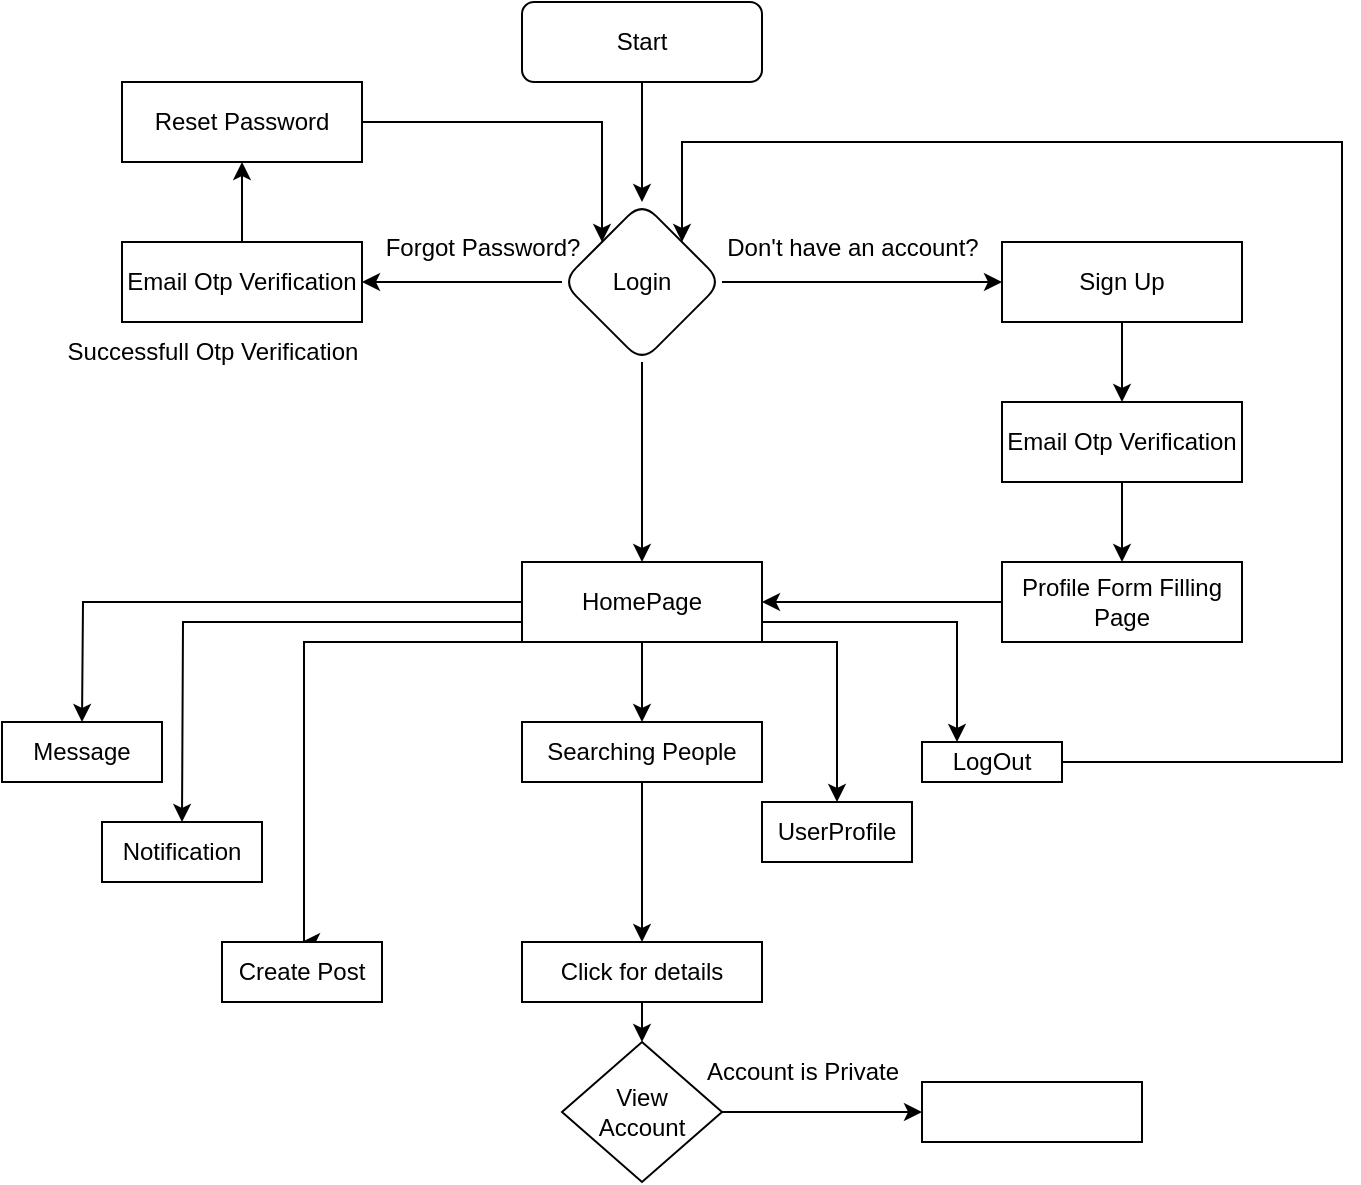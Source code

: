 <mxfile version="21.3.6" type="github">
  <diagram name="Page-1" id="sbGRG7M9xuiqy8XJDKN2">
    <mxGraphModel dx="1434" dy="774" grid="1" gridSize="10" guides="1" tooltips="1" connect="1" arrows="1" fold="1" page="1" pageScale="1" pageWidth="850" pageHeight="1100" math="0" shadow="0">
      <root>
        <mxCell id="0" />
        <mxCell id="1" parent="0" />
        <mxCell id="xdNbt9fjilotY_-k2by0-6" value="" style="edgeStyle=orthogonalEdgeStyle;rounded=0;orthogonalLoop=1;jettySize=auto;html=1;" edge="1" parent="1" source="xdNbt9fjilotY_-k2by0-1" target="xdNbt9fjilotY_-k2by0-5">
          <mxGeometry relative="1" as="geometry" />
        </mxCell>
        <mxCell id="xdNbt9fjilotY_-k2by0-1" value="Start" style="rounded=1;whiteSpace=wrap;html=1;" vertex="1" parent="1">
          <mxGeometry x="290" y="10" width="120" height="40" as="geometry" />
        </mxCell>
        <mxCell id="xdNbt9fjilotY_-k2by0-7" style="edgeStyle=orthogonalEdgeStyle;rounded=0;orthogonalLoop=1;jettySize=auto;html=1;" edge="1" parent="1" source="xdNbt9fjilotY_-k2by0-5">
          <mxGeometry relative="1" as="geometry">
            <mxPoint x="530" y="150" as="targetPoint" />
          </mxGeometry>
        </mxCell>
        <mxCell id="xdNbt9fjilotY_-k2by0-13" style="edgeStyle=orthogonalEdgeStyle;rounded=0;orthogonalLoop=1;jettySize=auto;html=1;" edge="1" parent="1" source="xdNbt9fjilotY_-k2by0-5">
          <mxGeometry relative="1" as="geometry">
            <mxPoint x="210" y="150" as="targetPoint" />
          </mxGeometry>
        </mxCell>
        <mxCell id="xdNbt9fjilotY_-k2by0-23" style="edgeStyle=orthogonalEdgeStyle;rounded=0;orthogonalLoop=1;jettySize=auto;html=1;" edge="1" parent="1" source="xdNbt9fjilotY_-k2by0-5" target="xdNbt9fjilotY_-k2by0-24">
          <mxGeometry relative="1" as="geometry">
            <mxPoint x="350" y="280" as="targetPoint" />
          </mxGeometry>
        </mxCell>
        <mxCell id="xdNbt9fjilotY_-k2by0-5" value="Login" style="rhombus;whiteSpace=wrap;html=1;rounded=1;" vertex="1" parent="1">
          <mxGeometry x="310" y="110" width="80" height="80" as="geometry" />
        </mxCell>
        <mxCell id="xdNbt9fjilotY_-k2by0-8" value="Don&#39;t have an account?" style="text;html=1;align=center;verticalAlign=middle;resizable=0;points=[];autosize=1;strokeColor=none;fillColor=none;" vertex="1" parent="1">
          <mxGeometry x="380" y="118" width="150" height="30" as="geometry" />
        </mxCell>
        <mxCell id="xdNbt9fjilotY_-k2by0-12" value="" style="edgeStyle=orthogonalEdgeStyle;rounded=0;orthogonalLoop=1;jettySize=auto;html=1;" edge="1" parent="1" source="xdNbt9fjilotY_-k2by0-10" target="xdNbt9fjilotY_-k2by0-11">
          <mxGeometry relative="1" as="geometry" />
        </mxCell>
        <mxCell id="xdNbt9fjilotY_-k2by0-10" value="Sign Up" style="rounded=0;whiteSpace=wrap;html=1;" vertex="1" parent="1">
          <mxGeometry x="530" y="130" width="120" height="40" as="geometry" />
        </mxCell>
        <mxCell id="xdNbt9fjilotY_-k2by0-21" value="" style="edgeStyle=orthogonalEdgeStyle;rounded=0;orthogonalLoop=1;jettySize=auto;html=1;" edge="1" parent="1" source="xdNbt9fjilotY_-k2by0-11" target="xdNbt9fjilotY_-k2by0-20">
          <mxGeometry relative="1" as="geometry" />
        </mxCell>
        <mxCell id="xdNbt9fjilotY_-k2by0-11" value="Email Otp Verification" style="whiteSpace=wrap;html=1;rounded=0;" vertex="1" parent="1">
          <mxGeometry x="530" y="210" width="120" height="40" as="geometry" />
        </mxCell>
        <mxCell id="xdNbt9fjilotY_-k2by0-14" value="Forgot Password?" style="text;html=1;align=center;verticalAlign=middle;resizable=0;points=[];autosize=1;strokeColor=none;fillColor=none;" vertex="1" parent="1">
          <mxGeometry x="210" y="118" width="120" height="30" as="geometry" />
        </mxCell>
        <mxCell id="xdNbt9fjilotY_-k2by0-17" value="" style="edgeStyle=orthogonalEdgeStyle;rounded=0;orthogonalLoop=1;jettySize=auto;html=1;" edge="1" parent="1" source="xdNbt9fjilotY_-k2by0-15" target="xdNbt9fjilotY_-k2by0-16">
          <mxGeometry relative="1" as="geometry" />
        </mxCell>
        <mxCell id="xdNbt9fjilotY_-k2by0-15" value="Email Otp Verification" style="rounded=0;whiteSpace=wrap;html=1;" vertex="1" parent="1">
          <mxGeometry x="90" y="130" width="120" height="40" as="geometry" />
        </mxCell>
        <mxCell id="xdNbt9fjilotY_-k2by0-22" style="edgeStyle=orthogonalEdgeStyle;rounded=0;orthogonalLoop=1;jettySize=auto;html=1;entryX=0;entryY=0;entryDx=0;entryDy=0;" edge="1" parent="1" source="xdNbt9fjilotY_-k2by0-16" target="xdNbt9fjilotY_-k2by0-5">
          <mxGeometry relative="1" as="geometry" />
        </mxCell>
        <mxCell id="xdNbt9fjilotY_-k2by0-16" value="Reset Password" style="whiteSpace=wrap;html=1;rounded=0;" vertex="1" parent="1">
          <mxGeometry x="90" y="50" width="120" height="40" as="geometry" />
        </mxCell>
        <mxCell id="xdNbt9fjilotY_-k2by0-19" value="Successfull Otp Verification" style="text;html=1;align=center;verticalAlign=middle;resizable=0;points=[];autosize=1;strokeColor=none;fillColor=none;" vertex="1" parent="1">
          <mxGeometry x="50" y="170" width="170" height="30" as="geometry" />
        </mxCell>
        <mxCell id="xdNbt9fjilotY_-k2by0-26" style="edgeStyle=orthogonalEdgeStyle;rounded=0;orthogonalLoop=1;jettySize=auto;html=1;exitX=0;exitY=0.5;exitDx=0;exitDy=0;entryX=1;entryY=0.5;entryDx=0;entryDy=0;" edge="1" parent="1" source="xdNbt9fjilotY_-k2by0-20" target="xdNbt9fjilotY_-k2by0-24">
          <mxGeometry relative="1" as="geometry" />
        </mxCell>
        <mxCell id="xdNbt9fjilotY_-k2by0-20" value="Profile Form Filling Page" style="whiteSpace=wrap;html=1;rounded=0;" vertex="1" parent="1">
          <mxGeometry x="530" y="290" width="120" height="40" as="geometry" />
        </mxCell>
        <mxCell id="xdNbt9fjilotY_-k2by0-28" style="edgeStyle=orthogonalEdgeStyle;rounded=0;orthogonalLoop=1;jettySize=auto;html=1;" edge="1" parent="1" source="xdNbt9fjilotY_-k2by0-24">
          <mxGeometry relative="1" as="geometry">
            <mxPoint x="350" y="370" as="targetPoint" />
          </mxGeometry>
        </mxCell>
        <mxCell id="xdNbt9fjilotY_-k2by0-30" style="edgeStyle=orthogonalEdgeStyle;rounded=0;orthogonalLoop=1;jettySize=auto;html=1;" edge="1" parent="1" source="xdNbt9fjilotY_-k2by0-24">
          <mxGeometry relative="1" as="geometry">
            <mxPoint x="70" y="370" as="targetPoint" />
          </mxGeometry>
        </mxCell>
        <mxCell id="xdNbt9fjilotY_-k2by0-32" style="edgeStyle=orthogonalEdgeStyle;rounded=0;orthogonalLoop=1;jettySize=auto;html=1;exitX=0;exitY=0.75;exitDx=0;exitDy=0;" edge="1" parent="1" source="xdNbt9fjilotY_-k2by0-24">
          <mxGeometry relative="1" as="geometry">
            <mxPoint x="120" y="420" as="targetPoint" />
          </mxGeometry>
        </mxCell>
        <mxCell id="xdNbt9fjilotY_-k2by0-34" style="edgeStyle=orthogonalEdgeStyle;rounded=0;orthogonalLoop=1;jettySize=auto;html=1;exitX=0;exitY=1;exitDx=0;exitDy=0;" edge="1" parent="1" source="xdNbt9fjilotY_-k2by0-24">
          <mxGeometry relative="1" as="geometry">
            <mxPoint x="180" y="480" as="targetPoint" />
            <Array as="points">
              <mxPoint x="181" y="330" />
            </Array>
          </mxGeometry>
        </mxCell>
        <mxCell id="xdNbt9fjilotY_-k2by0-46" style="edgeStyle=orthogonalEdgeStyle;rounded=0;orthogonalLoop=1;jettySize=auto;html=1;exitX=1;exitY=1;exitDx=0;exitDy=0;entryX=0.5;entryY=0;entryDx=0;entryDy=0;" edge="1" parent="1" source="xdNbt9fjilotY_-k2by0-24" target="xdNbt9fjilotY_-k2by0-37">
          <mxGeometry relative="1" as="geometry">
            <Array as="points">
              <mxPoint x="448" y="330" />
            </Array>
          </mxGeometry>
        </mxCell>
        <mxCell id="xdNbt9fjilotY_-k2by0-48" style="edgeStyle=orthogonalEdgeStyle;rounded=0;orthogonalLoop=1;jettySize=auto;html=1;exitX=1;exitY=0.75;exitDx=0;exitDy=0;entryX=0.25;entryY=0;entryDx=0;entryDy=0;" edge="1" parent="1" source="xdNbt9fjilotY_-k2by0-24" target="xdNbt9fjilotY_-k2by0-43">
          <mxGeometry relative="1" as="geometry" />
        </mxCell>
        <mxCell id="xdNbt9fjilotY_-k2by0-24" value="HomePage" style="rounded=0;whiteSpace=wrap;html=1;" vertex="1" parent="1">
          <mxGeometry x="290" y="290" width="120" height="40" as="geometry" />
        </mxCell>
        <mxCell id="xdNbt9fjilotY_-k2by0-40" style="edgeStyle=orthogonalEdgeStyle;rounded=0;orthogonalLoop=1;jettySize=auto;html=1;" edge="1" parent="1" source="xdNbt9fjilotY_-k2by0-29">
          <mxGeometry relative="1" as="geometry">
            <mxPoint x="350" y="480" as="targetPoint" />
          </mxGeometry>
        </mxCell>
        <mxCell id="xdNbt9fjilotY_-k2by0-29" value="Searching People" style="rounded=0;whiteSpace=wrap;html=1;" vertex="1" parent="1">
          <mxGeometry x="290" y="370" width="120" height="30" as="geometry" />
        </mxCell>
        <mxCell id="xdNbt9fjilotY_-k2by0-31" value="Message" style="rounded=0;whiteSpace=wrap;html=1;" vertex="1" parent="1">
          <mxGeometry x="30" y="370" width="80" height="30" as="geometry" />
        </mxCell>
        <mxCell id="xdNbt9fjilotY_-k2by0-33" value="Notification" style="rounded=0;whiteSpace=wrap;html=1;" vertex="1" parent="1">
          <mxGeometry x="80" y="420" width="80" height="30" as="geometry" />
        </mxCell>
        <mxCell id="xdNbt9fjilotY_-k2by0-35" value="Create Post" style="rounded=0;whiteSpace=wrap;html=1;" vertex="1" parent="1">
          <mxGeometry x="140" y="480" width="80" height="30" as="geometry" />
        </mxCell>
        <mxCell id="xdNbt9fjilotY_-k2by0-37" value="UserProfile" style="rounded=0;whiteSpace=wrap;html=1;" vertex="1" parent="1">
          <mxGeometry x="410" y="410" width="75" height="30" as="geometry" />
        </mxCell>
        <mxCell id="xdNbt9fjilotY_-k2by0-51" value="" style="edgeStyle=orthogonalEdgeStyle;rounded=0;orthogonalLoop=1;jettySize=auto;html=1;" edge="1" parent="1" source="xdNbt9fjilotY_-k2by0-41">
          <mxGeometry relative="1" as="geometry">
            <mxPoint x="350" y="530" as="targetPoint" />
          </mxGeometry>
        </mxCell>
        <mxCell id="xdNbt9fjilotY_-k2by0-41" value="Click for details" style="rounded=0;whiteSpace=wrap;html=1;" vertex="1" parent="1">
          <mxGeometry x="290" y="480" width="120" height="30" as="geometry" />
        </mxCell>
        <mxCell id="xdNbt9fjilotY_-k2by0-49" style="edgeStyle=orthogonalEdgeStyle;rounded=0;orthogonalLoop=1;jettySize=auto;html=1;entryX=1;entryY=0;entryDx=0;entryDy=0;" edge="1" parent="1" source="xdNbt9fjilotY_-k2by0-43" target="xdNbt9fjilotY_-k2by0-5">
          <mxGeometry relative="1" as="geometry">
            <Array as="points">
              <mxPoint x="700" y="390" />
              <mxPoint x="700" y="80" />
              <mxPoint x="370" y="80" />
            </Array>
          </mxGeometry>
        </mxCell>
        <mxCell id="xdNbt9fjilotY_-k2by0-43" value="LogOut" style="rounded=0;whiteSpace=wrap;html=1;" vertex="1" parent="1">
          <mxGeometry x="490" y="380" width="70" height="20" as="geometry" />
        </mxCell>
        <mxCell id="xdNbt9fjilotY_-k2by0-56" style="edgeStyle=orthogonalEdgeStyle;rounded=0;orthogonalLoop=1;jettySize=auto;html=1;" edge="1" parent="1" source="xdNbt9fjilotY_-k2by0-54">
          <mxGeometry relative="1" as="geometry">
            <mxPoint x="490" y="565" as="targetPoint" />
          </mxGeometry>
        </mxCell>
        <mxCell id="xdNbt9fjilotY_-k2by0-54" value="&lt;div&gt;View&lt;/div&gt;&lt;div&gt;Account&lt;br&gt;&lt;/div&gt;" style="rhombus;whiteSpace=wrap;html=1;" vertex="1" parent="1">
          <mxGeometry x="310" y="530" width="80" height="70" as="geometry" />
        </mxCell>
        <mxCell id="xdNbt9fjilotY_-k2by0-57" value="Account is Private" style="text;html=1;align=center;verticalAlign=middle;resizable=0;points=[];autosize=1;strokeColor=none;fillColor=none;" vertex="1" parent="1">
          <mxGeometry x="370" y="530" width="120" height="30" as="geometry" />
        </mxCell>
        <mxCell id="xdNbt9fjilotY_-k2by0-58" value="" style="rounded=0;whiteSpace=wrap;html=1;" vertex="1" parent="1">
          <mxGeometry x="490" y="550" width="110" height="30" as="geometry" />
        </mxCell>
      </root>
    </mxGraphModel>
  </diagram>
</mxfile>
